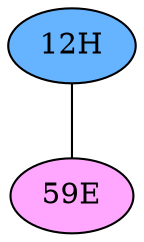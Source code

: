 // The Round Table
graph {
	"12H" [fillcolor="#66B3FF" style=radial]
	"59E" [fillcolor="#FFA6FF" style=radial]
	"12H" -- "59E" [penwidth=1]
}

